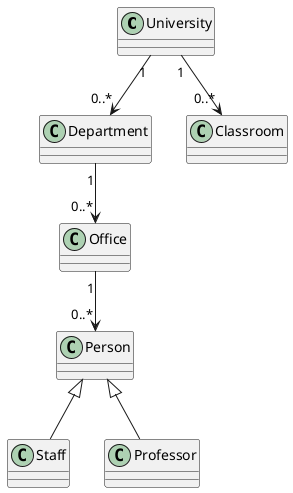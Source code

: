 @startuml ÜniversiteYonetimSistemi
' Üniversite ve ilişkili sınıflar
class University
class Department
class Classroom
class Office

' Üniversite ile Department ve Classroom ilişkisi
University "1" --> "0..*" Department
University "1" --> "0..*" Classroom

' Department ile Office ilişkisi
Department "1" --> "0..*" Office

' Çalışanlar ve alt sınıfları
class Person
class Staff
class Professor

' Ofis ile Person ilişkisi
Office "1" --> "0..*" Person

' Inheritance (alt sınıf) ilişkileri
Person <|-- Staff
Person <|-- Professor
@enduml
